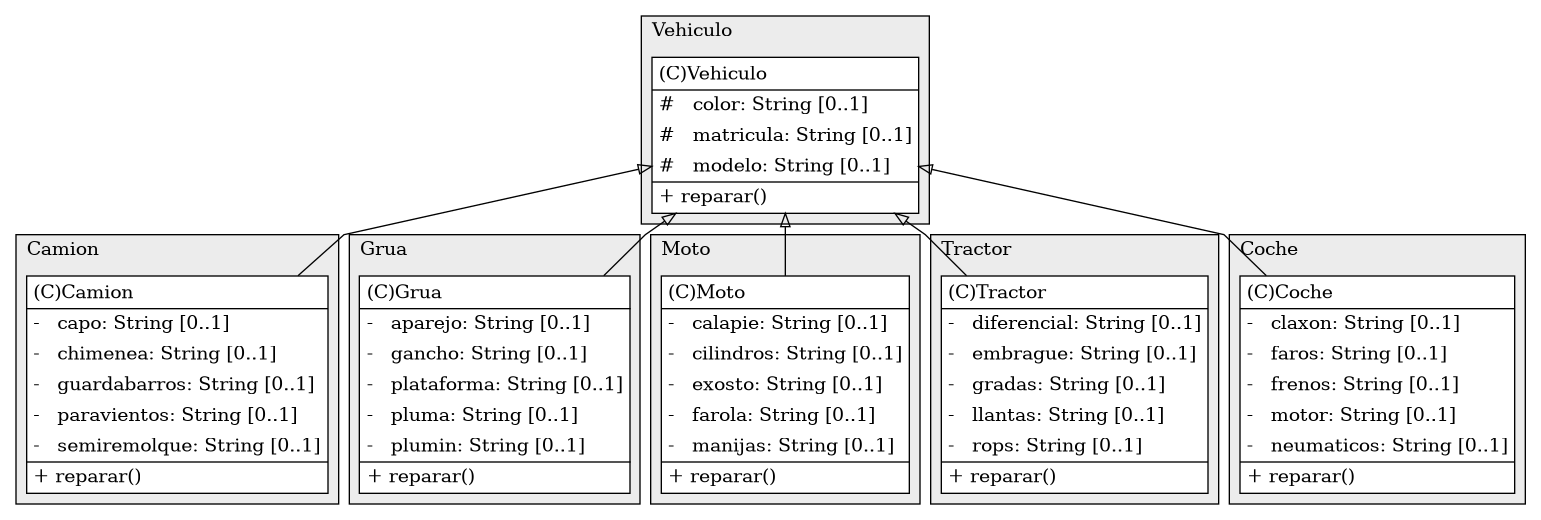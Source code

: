 @startuml

/' diagram meta data start
config=StructureConfiguration;
{
  "projectClassification": {
    "searchMode": "OpenProject", // OpenProject, AllProjects
    "includedProjects": "",
    "pathEndKeywords": "*.impl",
    "isClientPath": "",
    "isClientName": "",
    "isTestPath": "",
    "isTestName": "",
    "isMappingPath": "",
    "isMappingName": "",
    "isDataAccessPath": "",
    "isDataAccessName": "",
    "isDataStructurePath": "",
    "isDataStructureName": "",
    "isInterfaceStructuresPath": "",
    "isInterfaceStructuresName": "",
    "isEntryPointPath": "",
    "isEntryPointName": "",
    "treatFinalFieldsAsMandatory": false
  },
  "graphRestriction": {
    "classPackageExcludeFilter": "",
    "classPackageIncludeFilter": "",
    "classNameExcludeFilter": "",
    "classNameIncludeFilter": "",
    "methodNameExcludeFilter": "",
    "methodNameIncludeFilter": "",
    "removeByInheritance": "", // inheritance/annotation based filtering is done in a second step
    "removeByAnnotation": "",
    "removeByClassPackage": "", // cleanup the graph after inheritance/annotation based filtering is done
    "removeByClassName": "",
    "cutMappings": false,
    "cutEnum": true,
    "cutTests": true,
    "cutClient": true,
    "cutDataAccess": false,
    "cutInterfaceStructures": false,
    "cutDataStructures": false,
    "cutGetterAndSetter": true,
    "cutConstructors": true
  },
  "graphTraversal": {
    "forwardDepth": 6,
    "backwardDepth": 6,
    "classPackageExcludeFilter": "",
    "classPackageIncludeFilter": "",
    "classNameExcludeFilter": "",
    "classNameIncludeFilter": "",
    "methodNameExcludeFilter": "",
    "methodNameIncludeFilter": "",
    "hideMappings": false,
    "hideDataStructures": false,
    "hidePrivateMethods": true,
    "hideInterfaceCalls": true, // indirection: implementation -> interface (is hidden) -> implementation
    "onlyShowApplicationEntryPoints": false, // root node is included
    "useMethodCallsForStructureDiagram": "ForwardOnly" // ForwardOnly, BothDirections, No
  },
  "details": {
    "aggregation": "GroupByClass", // ByClass, GroupByClass, None
    "showClassGenericTypes": true,
    "showMethods": true,
    "showMethodParameterNames": true,
    "showMethodParameterTypes": true,
    "showMethodReturnType": true,
    "showPackageLevels": 2,
    "showDetailedClassStructure": true
  },
  "rootClass": "Vehiculo",
  "extensionCallbackMethod": "" // qualified.class.name#methodName - signature: public static String method(String)
}
diagram meta data end '/



digraph g {
    rankdir="TB"
    splines=polyline
    

'nodes 
subgraph cluster_2011086329 { 
   	label=Camion
	labeljust=l
	fillcolor="#ececec"
	style=filled
   
   Camion2011086329[
	label=<<TABLE BORDER="1" CELLBORDER="0" CELLPADDING="4" CELLSPACING="0">
<TR><TD ALIGN="LEFT" >(C)Camion</TD></TR>
<HR/>
<TR><TD ALIGN="LEFT" >-   capo: String [0..1]</TD></TR>
<TR><TD ALIGN="LEFT" >-   chimenea: String [0..1]</TD></TR>
<TR><TD ALIGN="LEFT" >-   guardabarros: String [0..1]</TD></TR>
<TR><TD ALIGN="LEFT" >-   paravientos: String [0..1]</TD></TR>
<TR><TD ALIGN="LEFT" >-   semiremolque: String [0..1]</TD></TR>
<HR/>
<TR><TD ALIGN="LEFT" >+ reparar()</TD></TR>
</TABLE>>
	style=filled
	margin=0
	shape=plaintext
	fillcolor="#FFFFFF"
];
} 

subgraph cluster_2078858629 { 
   	label=Vehiculo
	labeljust=l
	fillcolor="#ececec"
	style=filled
   
   Vehiculo2078858629[
	label=<<TABLE BORDER="1" CELLBORDER="0" CELLPADDING="4" CELLSPACING="0">
<TR><TD ALIGN="LEFT" >(C)Vehiculo</TD></TR>
<HR/>
<TR><TD ALIGN="LEFT" >#   color: String [0..1]</TD></TR>
<TR><TD ALIGN="LEFT" >#   matricula: String [0..1]</TD></TR>
<TR><TD ALIGN="LEFT" >#   modelo: String [0..1]</TD></TR>
<HR/>
<TR><TD ALIGN="LEFT" >+ reparar()</TD></TR>
</TABLE>>
	style=filled
	margin=0
	shape=plaintext
	fillcolor="#FFFFFF"
];
} 

subgraph cluster_2228439 { 
   	label=Grua
	labeljust=l
	fillcolor="#ececec"
	style=filled
   
   Grua2228439[
	label=<<TABLE BORDER="1" CELLBORDER="0" CELLPADDING="4" CELLSPACING="0">
<TR><TD ALIGN="LEFT" >(C)Grua</TD></TR>
<HR/>
<TR><TD ALIGN="LEFT" >-   aparejo: String [0..1]</TD></TR>
<TR><TD ALIGN="LEFT" >-   gancho: String [0..1]</TD></TR>
<TR><TD ALIGN="LEFT" >-   plataforma: String [0..1]</TD></TR>
<TR><TD ALIGN="LEFT" >-   pluma: String [0..1]</TD></TR>
<TR><TD ALIGN="LEFT" >-   plumin: String [0..1]</TD></TR>
<HR/>
<TR><TD ALIGN="LEFT" >+ reparar()</TD></TR>
</TABLE>>
	style=filled
	margin=0
	shape=plaintext
	fillcolor="#FFFFFF"
];
} 

subgraph cluster_2404285 { 
   	label=Moto
	labeljust=l
	fillcolor="#ececec"
	style=filled
   
   Moto2404285[
	label=<<TABLE BORDER="1" CELLBORDER="0" CELLPADDING="4" CELLSPACING="0">
<TR><TD ALIGN="LEFT" >(C)Moto</TD></TR>
<HR/>
<TR><TD ALIGN="LEFT" >-   calapie: String [0..1]</TD></TR>
<TR><TD ALIGN="LEFT" >-   cilindros: String [0..1]</TD></TR>
<TR><TD ALIGN="LEFT" >-   exosto: String [0..1]</TD></TR>
<TR><TD ALIGN="LEFT" >-   farola: String [0..1]</TD></TR>
<TR><TD ALIGN="LEFT" >-   manijas: String [0..1]</TD></TR>
<HR/>
<TR><TD ALIGN="LEFT" >+ reparar()</TD></TR>
</TABLE>>
	style=filled
	margin=0
	shape=plaintext
	fillcolor="#FFFFFF"
];
} 

subgraph cluster_597266967 { 
   	label=Tractor
	labeljust=l
	fillcolor="#ececec"
	style=filled
   
   Tractor597266967[
	label=<<TABLE BORDER="1" CELLBORDER="0" CELLPADDING="4" CELLSPACING="0">
<TR><TD ALIGN="LEFT" >(C)Tractor</TD></TR>
<HR/>
<TR><TD ALIGN="LEFT" >-   diferencial: String [0..1]</TD></TR>
<TR><TD ALIGN="LEFT" >-   embrague: String [0..1]</TD></TR>
<TR><TD ALIGN="LEFT" >-   gradas: String [0..1]</TD></TR>
<TR><TD ALIGN="LEFT" >-   llantas: String [0..1]</TD></TR>
<TR><TD ALIGN="LEFT" >-   rops: String [0..1]</TD></TR>
<HR/>
<TR><TD ALIGN="LEFT" >+ reparar()</TD></TR>
</TABLE>>
	style=filled
	margin=0
	shape=plaintext
	fillcolor="#FFFFFF"
];
} 

subgraph cluster_65281172 { 
   	label=Coche
	labeljust=l
	fillcolor="#ececec"
	style=filled
   
   Coche65281172[
	label=<<TABLE BORDER="1" CELLBORDER="0" CELLPADDING="4" CELLSPACING="0">
<TR><TD ALIGN="LEFT" >(C)Coche</TD></TR>
<HR/>
<TR><TD ALIGN="LEFT" >-   claxon: String [0..1]</TD></TR>
<TR><TD ALIGN="LEFT" >-   faros: String [0..1]</TD></TR>
<TR><TD ALIGN="LEFT" >-   frenos: String [0..1]</TD></TR>
<TR><TD ALIGN="LEFT" >-   motor: String [0..1]</TD></TR>
<TR><TD ALIGN="LEFT" >-   neumaticos: String [0..1]</TD></TR>
<HR/>
<TR><TD ALIGN="LEFT" >+ reparar()</TD></TR>
</TABLE>>
	style=filled
	margin=0
	shape=plaintext
	fillcolor="#FFFFFF"
];
} 

'edges    
Vehiculo2078858629 -> Camion2011086329[arrowhead=none, arrowtail=empty, dir=both];
Vehiculo2078858629 -> Coche65281172[arrowhead=none, arrowtail=empty, dir=both];
Vehiculo2078858629 -> Grua2228439[arrowhead=none, arrowtail=empty, dir=both];
Vehiculo2078858629 -> Moto2404285[arrowhead=none, arrowtail=empty, dir=both];
Vehiculo2078858629 -> Tractor597266967[arrowhead=none, arrowtail=empty, dir=both];
    
}
@enduml